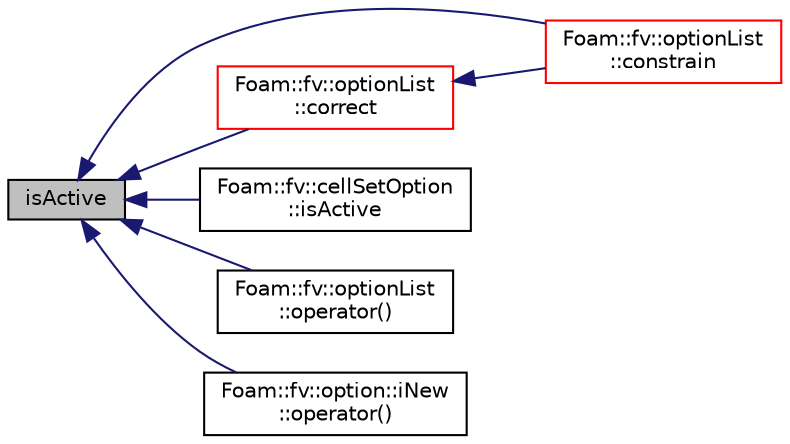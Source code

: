 digraph "isActive"
{
  bgcolor="transparent";
  edge [fontname="Helvetica",fontsize="10",labelfontname="Helvetica",labelfontsize="10"];
  node [fontname="Helvetica",fontsize="10",shape=record];
  rankdir="LR";
  Node763 [label="isActive",height=0.2,width=0.4,color="black", fillcolor="grey75", style="filled", fontcolor="black"];
  Node763 -> Node764 [dir="back",color="midnightblue",fontsize="10",style="solid",fontname="Helvetica"];
  Node764 [label="Foam::fv::optionList\l::constrain",height=0.2,width=0.4,color="red",URL="$a22669.html#ab41c286bca1d06f1df7ae33c4f45b1bd",tooltip="Apply constraints to equation. "];
  Node763 -> Node798 [dir="back",color="midnightblue",fontsize="10",style="solid",fontname="Helvetica"];
  Node798 [label="Foam::fv::optionList\l::correct",height=0.2,width=0.4,color="red",URL="$a22669.html#ae3e6a795c3429c465e44e8953d47e34a",tooltip="Apply correction to field. "];
  Node798 -> Node764 [dir="back",color="midnightblue",fontsize="10",style="solid",fontname="Helvetica"];
  Node763 -> Node822 [dir="back",color="midnightblue",fontsize="10",style="solid",fontname="Helvetica"];
  Node822 [label="Foam::fv::cellSetOption\l::isActive",height=0.2,width=0.4,color="black",URL="$a24553.html#aa1f512ab0fcc05612f8e3d6a4664ce9a",tooltip="Is the source active? "];
  Node763 -> Node823 [dir="back",color="midnightblue",fontsize="10",style="solid",fontname="Helvetica"];
  Node823 [label="Foam::fv::optionList\l::operator()",height=0.2,width=0.4,color="black",URL="$a22669.html#a5ce36cd03cab6958ea5d3996fcde0484"];
  Node763 -> Node824 [dir="back",color="midnightblue",fontsize="10",style="solid",fontname="Helvetica"];
  Node824 [label="Foam::fv::option::iNew\l::operator()",height=0.2,width=0.4,color="black",URL="$a22665.html#aade9db5e363d52d9f47d6ae1f680d6f9"];
}

